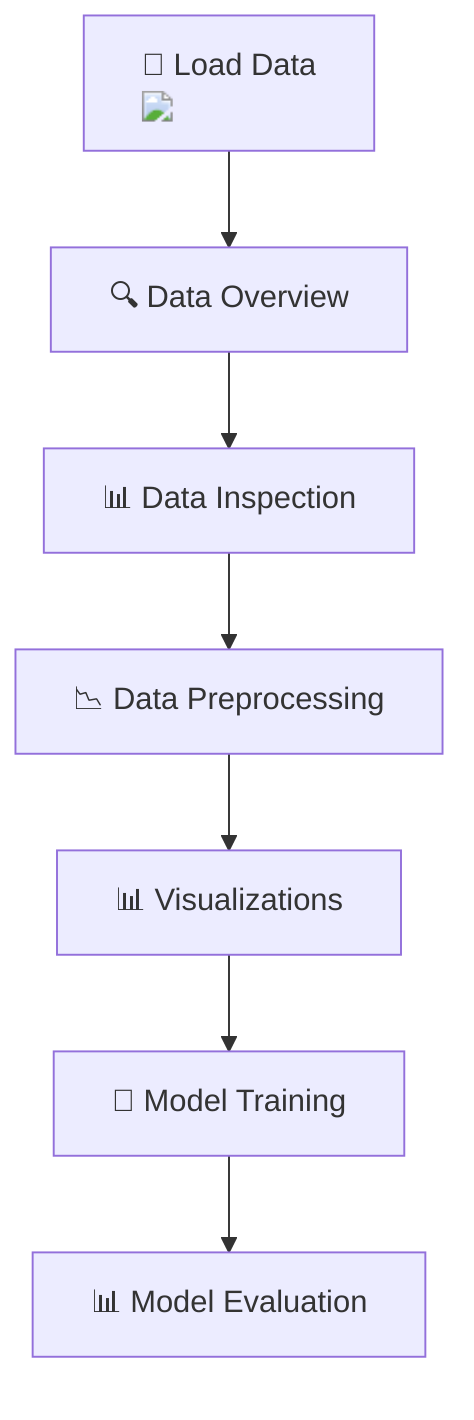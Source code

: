 graph TD;
    A["📁 Load Data <img src='icons/file.svg'/>"] --> B["🔍 Data Overview"];
    B --> C["📊 Data Inspection"];
    C --> D["📉 Data Preprocessing"];
    D --> E["📊 Visualizations"];
    E --> F["🧠 Model Training"];
    F --> G["📊 Model Evaluation"];